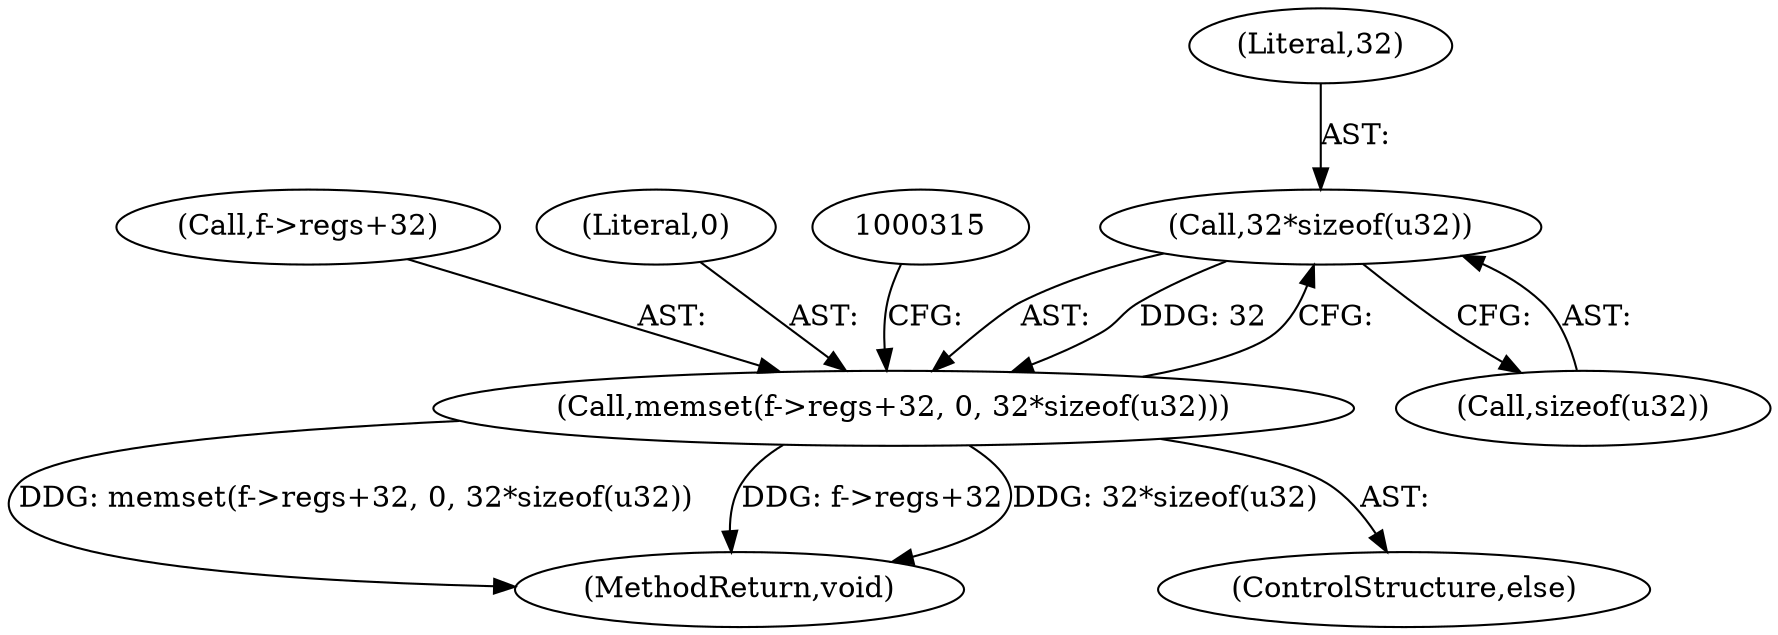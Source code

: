 digraph "0_linux_a8b0ca17b80e92faab46ee7179ba9e99ccb61233_35@API" {
"1000308" [label="(Call,32*sizeof(u32))"];
"1000301" [label="(Call,memset(f->regs+32, 0, 32*sizeof(u32)))"];
"1000301" [label="(Call,memset(f->regs+32, 0, 32*sizeof(u32)))"];
"1000302" [label="(Call,f->regs+32)"];
"1000348" [label="(MethodReturn,void)"];
"1000310" [label="(Call,sizeof(u32))"];
"1000307" [label="(Literal,0)"];
"1000309" [label="(Literal,32)"];
"1000300" [label="(ControlStructure,else)"];
"1000308" [label="(Call,32*sizeof(u32))"];
"1000308" -> "1000301"  [label="AST: "];
"1000308" -> "1000310"  [label="CFG: "];
"1000309" -> "1000308"  [label="AST: "];
"1000310" -> "1000308"  [label="AST: "];
"1000301" -> "1000308"  [label="CFG: "];
"1000308" -> "1000301"  [label="DDG: 32"];
"1000301" -> "1000300"  [label="AST: "];
"1000302" -> "1000301"  [label="AST: "];
"1000307" -> "1000301"  [label="AST: "];
"1000315" -> "1000301"  [label="CFG: "];
"1000301" -> "1000348"  [label="DDG: memset(f->regs+32, 0, 32*sizeof(u32))"];
"1000301" -> "1000348"  [label="DDG: f->regs+32"];
"1000301" -> "1000348"  [label="DDG: 32*sizeof(u32)"];
}
